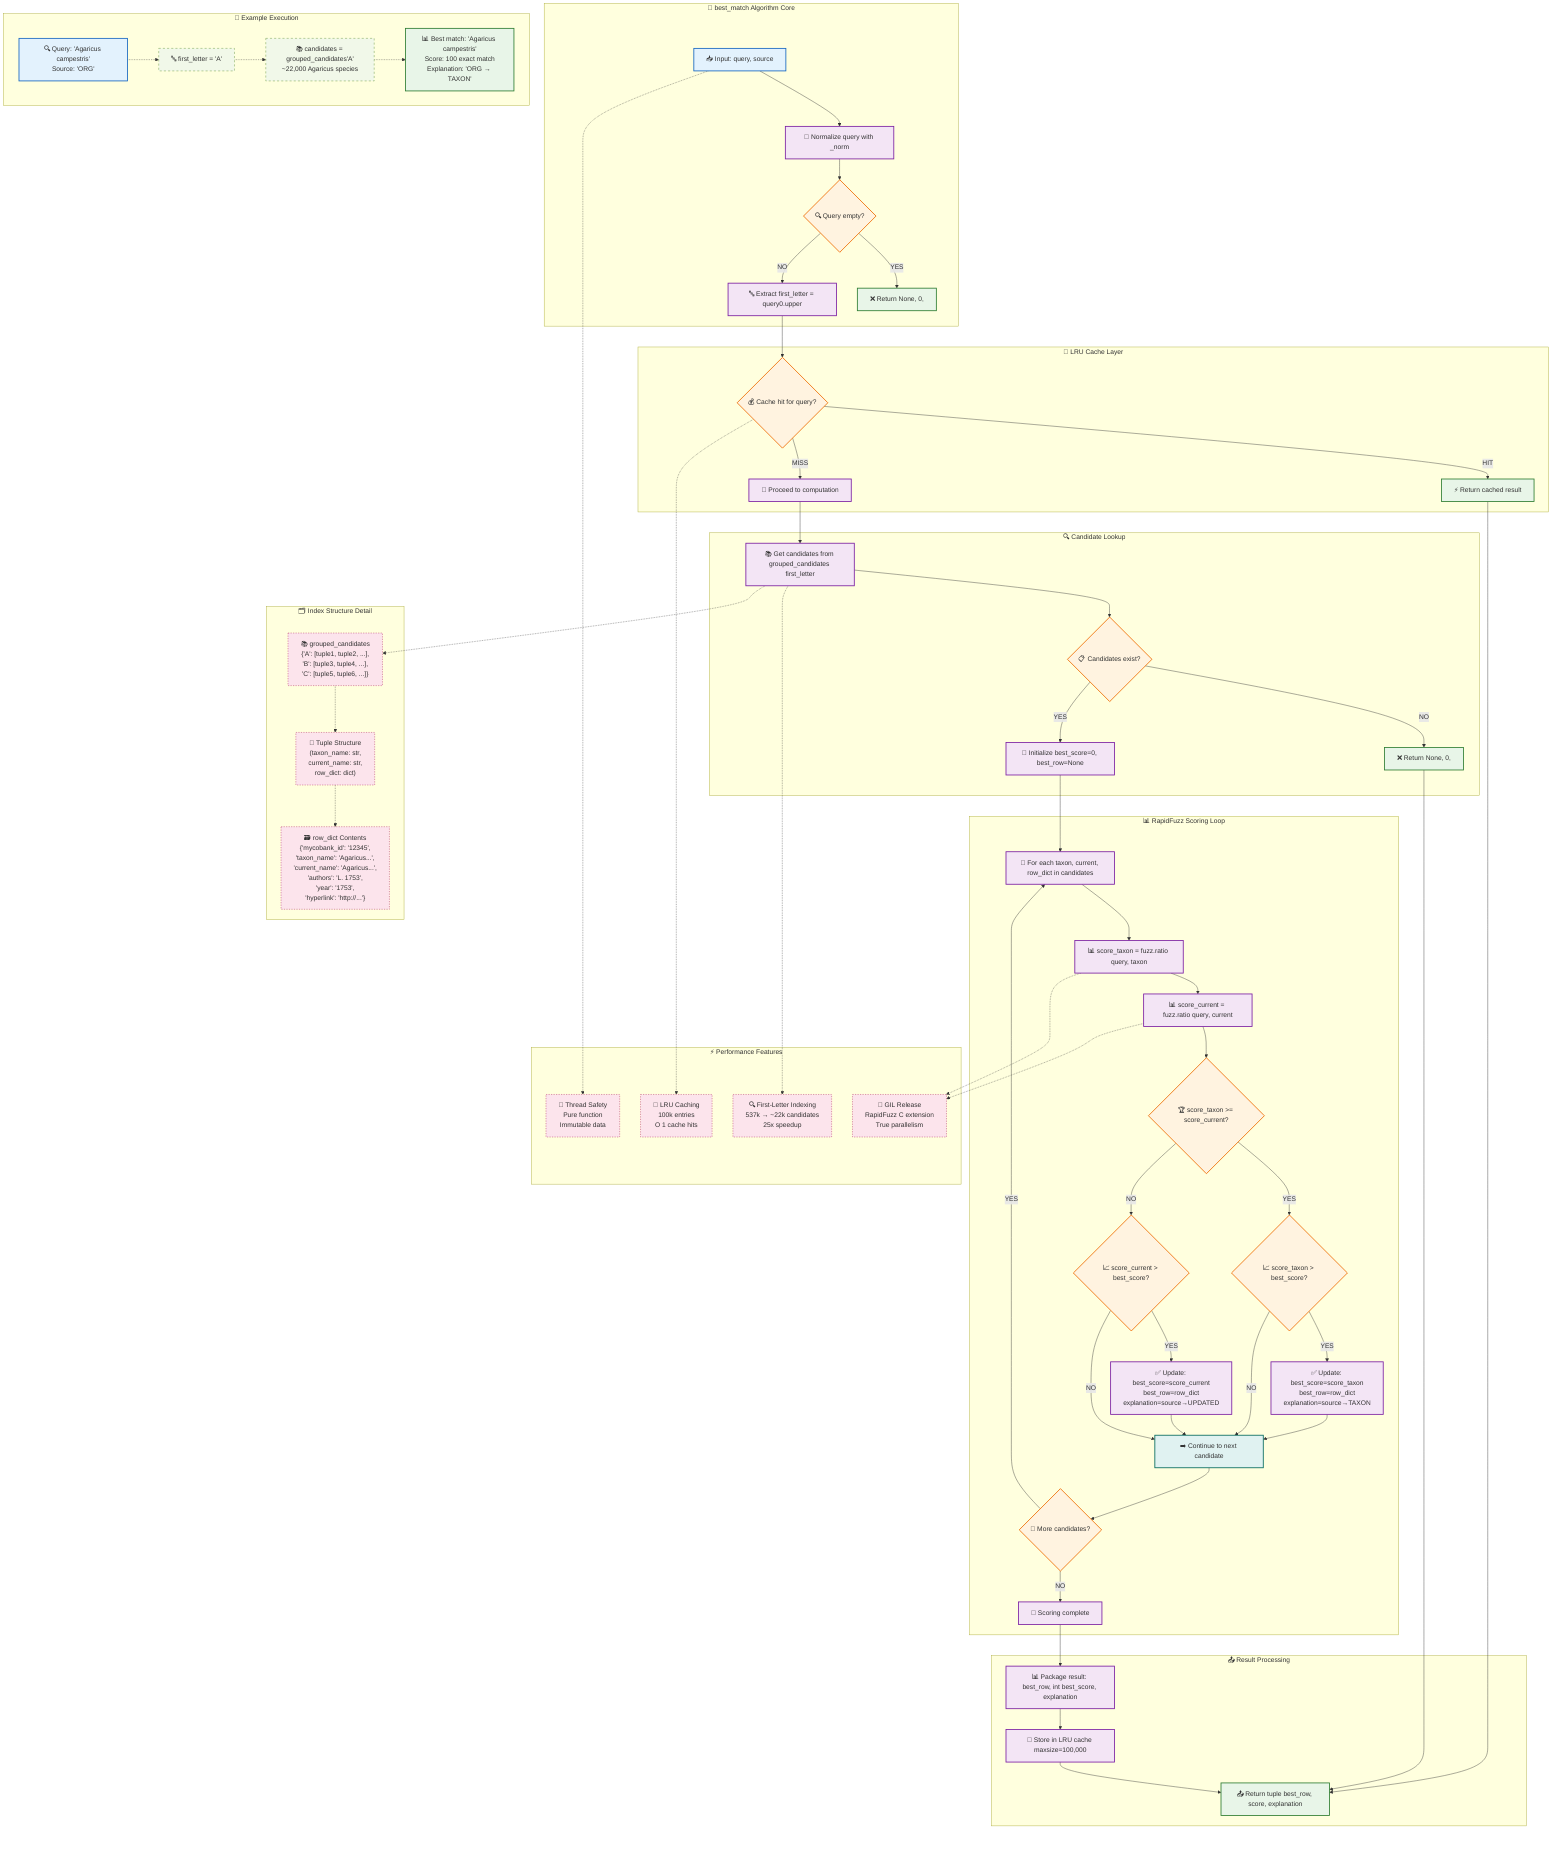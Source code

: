 graph TD
    %% Algorithm Core
    subgraph "🎯 best_match Algorithm Core"
        A[📥 Input: query, source]
        A --> B[🧹 Normalize query with _norm]
        B --> C{🔍 Query empty?}
        C -->|YES| D[❌ Return None, 0, ""]
        C -->|NO| E[🔤 Extract first_letter = query0.upper]
    end
    
    %% Cache Layer
    subgraph "💾 LRU Cache Layer"
        E --> F{💰 Cache hit for query?}
        F -->|HIT| G[⚡ Return cached result]
        F -->|MISS| H[🔄 Proceed to computation]
    end
    
    %% Index Lookup
    subgraph "🔍 Candidate Lookup"
        H --> I[📚 Get candidates from grouped_candidates first_letter]
        I --> J{📋 Candidates exist?}
        J -->|NO| K[❌ Return None, 0, ""]
        J -->|YES| L[🔄 Initialize best_score=0, best_row=None]
    end
    
    %% Scoring Loop
    subgraph "📊 RapidFuzz Scoring Loop"
        L --> M[🔄 For each taxon, current, row_dict in candidates]
        M --> N[📊 score_taxon = fuzz.ratio query, taxon]
        N --> O[📊 score_current = fuzz.ratio query, current]
        
        O --> P{🏆 score_taxon >= score_current?}
        P -->|YES| Q{📈 score_taxon > best_score?}
        P -->|NO| R{📈 score_current > best_score?}
        
        Q -->|YES| S[✅ Update: best_score=score_taxon<br/>best_row=row_dict<br/>explanation=source→TAXON]
        Q -->|NO| T[➡️ Continue to next candidate]
        
        R -->|YES| U[✅ Update: best_score=score_current<br/>best_row=row_dict<br/>explanation=source→UPDATED]  
        R -->|NO| T
        
        S --> T
        U --> T
        T --> V{🔄 More candidates?}
        V -->|YES| M
        V -->|NO| W[🏁 Scoring complete]
    end
    
    %% Result Processing
    subgraph "📤 Result Processing"
        W --> X[📊 Package result: best_row, int best_score, explanation]
        X --> Y[💾 Store in LRU cache maxsize=100,000]
        Y --> Z[📤 Return tuple best_row, score, explanation]
    end
    
    %% Performance Optimizations
    subgraph "⚡ Performance Features"
        AA[🔍 First-Letter Indexing<br/>537k → ~22k candidates<br/>25x speedup]
        BB[💾 LRU Caching<br/>100k entries<br/>O 1 cache hits]
        CC[🧵 Thread Safety<br/>Pure function<br/>Immutable data]
        DD[🎯 GIL Release<br/>RapidFuzz C extension<br/>True parallelism]
    end
    
    %% Data Structure Detail
    subgraph "🗂️ Index Structure Detail"
        EE["📚 grouped_candidates<br/>{'A': [tuple1, tuple2, ...],<br/> 'B': [tuple3, tuple4, ...],<br/> 'C': [tuple5, tuple6, ...]}"]
        FF["📝 Tuple Structure<br/>(taxon_name: str,<br/> current_name: str,<br/> row_dict: dict)"]
        GG["🗃️ row_dict Contents<br/>{'mycobank_id': '12345',<br/> 'taxon_name': 'Agaricus...',<br/> 'current_name': 'Agaricus...',<br/> 'authors': 'L. 1753',<br/> 'year': '1753',<br/> 'hyperlink': 'http://...'}"]
    end
    
    %% Example Flow
    subgraph "📝 Example Execution"
        HH["🔍 Query: 'Agaricus campestris'<br/>Source: 'ORG'"]
        II["🔤 first_letter = 'A'"]
        JJ["📚 candidates = grouped_candidates'A'<br/>~22,000 Agaricus species"]
        KK["📊 Best match: 'Agaricus campestris'<br/>Score: 100 exact match<br/>Explanation: 'ORG → TAXON'"]
    end
    
    %% Connect main flow
    G --> Z
    K --> Z
    
    %% Connect optimization annotations
    I -.-> AA
    F -.-> BB
    A -.-> CC
    N -.-> DD
    O -.-> DD
    
    %% Connect data structure details
    I -.-> EE
    EE -.-> FF
    FF -.-> GG
    
    %% Connect example
    HH -.-> II
    II -.-> JJ  
    JJ -.-> KK
    
    %% Styling
    classDef inputClass fill:#e3f2fd,stroke:#1565c0,stroke-width:2px
    classDef processClass fill:#f3e5f5,stroke:#7b1fa2,stroke-width:2px
    classDef decisionClass fill:#fff3e0,stroke:#ef6c00,stroke-width:2px
    classDef outputClass fill:#e8f5e8,stroke:#2e7d32,stroke-width:2px
    classDef cacheClass fill:#e0f2f1,stroke:#00695c,stroke-width:2px
    classDef optimizationClass fill:#fce4ec,stroke:#ad1457,stroke-width:1px,stroke-dasharray: 3 3
    classDef exampleClass fill:#f1f8e9,stroke:#558b2f,stroke-width:1px,stroke-dasharray: 5 5
    
    class A,HH inputClass
    class B,E,H,I,L,M,N,O,S,U,W,X,Y processClass
    class C,F,J,P,Q,R,V decisionClass
    class D,G,K,Z,KK outputClass
    class T cacheClass
    class AA,BB,CC,DD,EE,FF,GG optimizationClass
    class II,JJ exampleClass